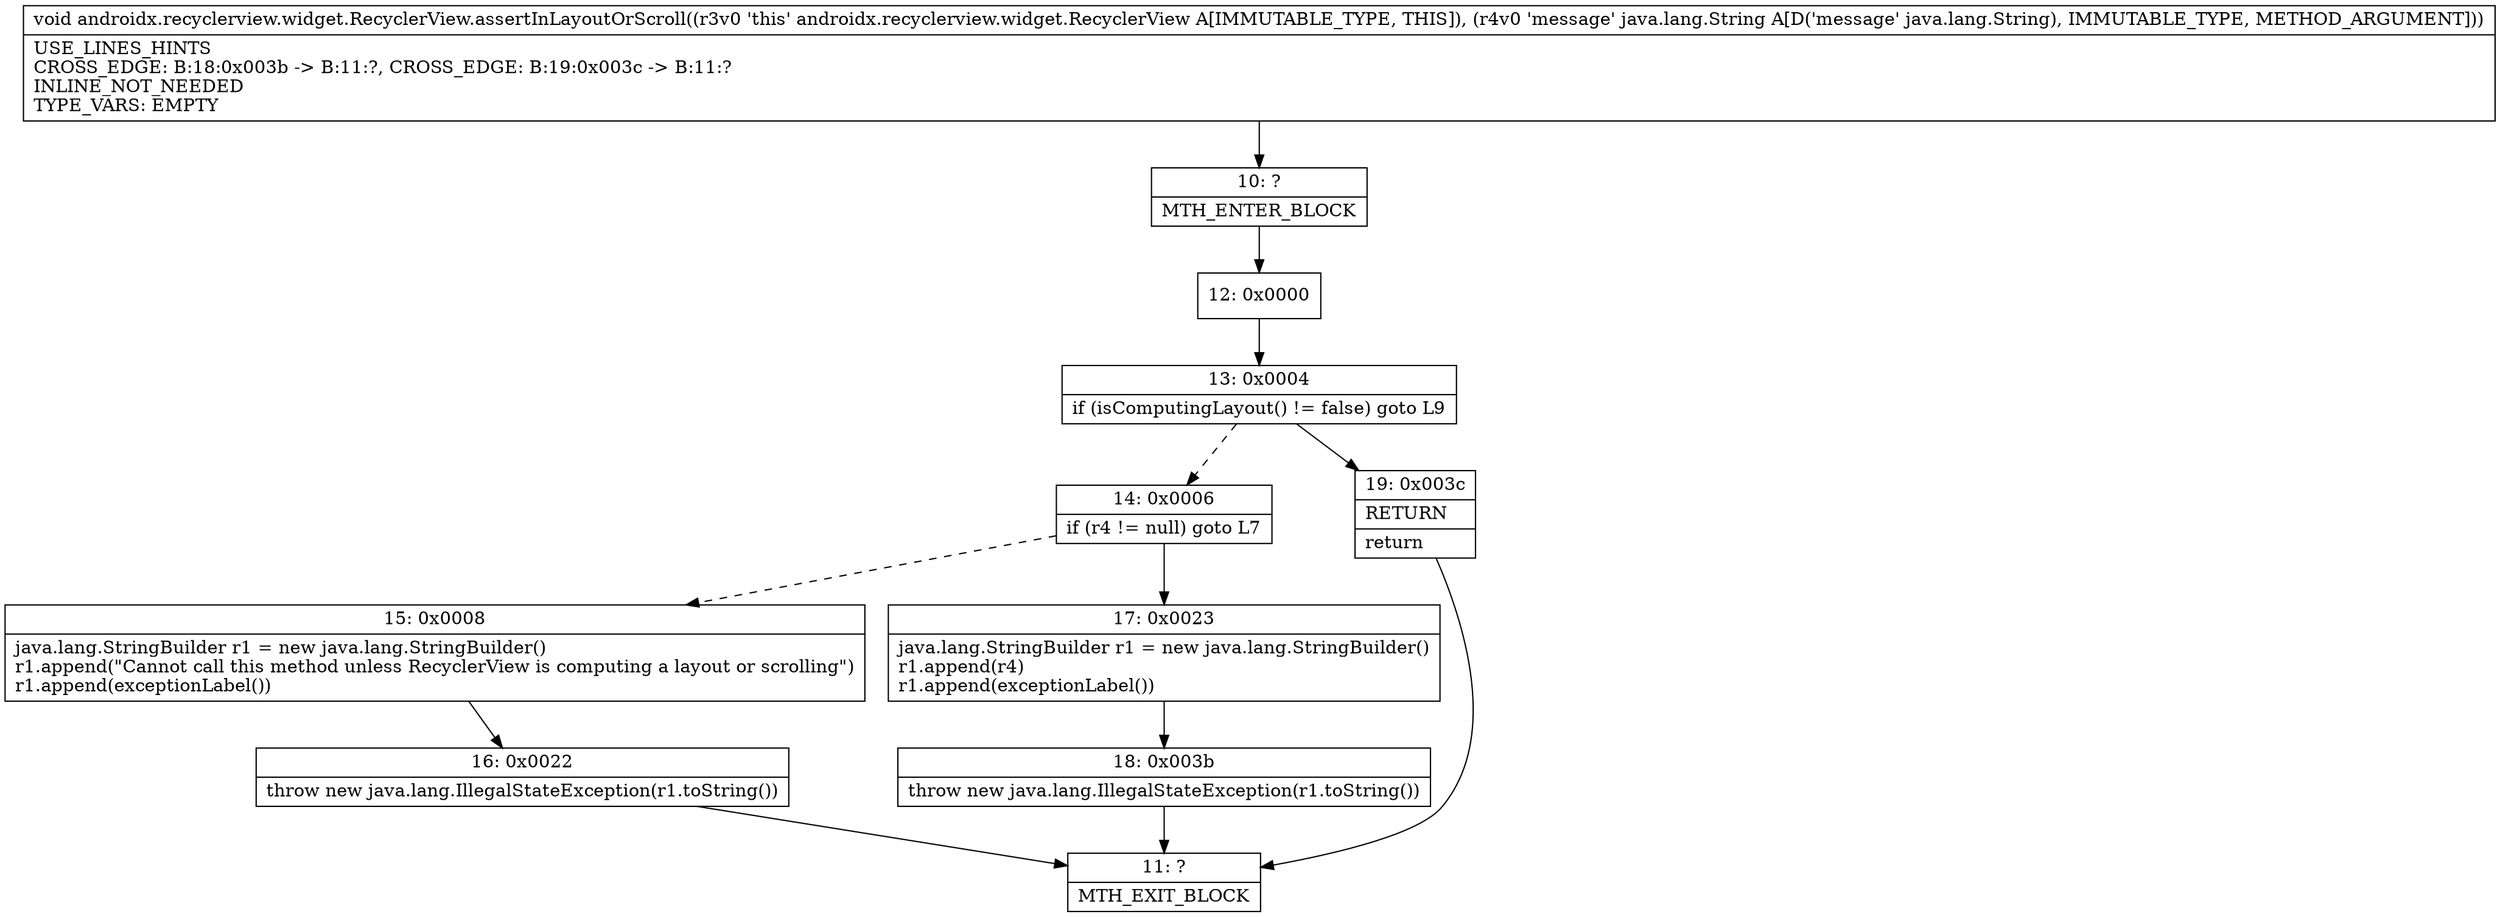 digraph "CFG forandroidx.recyclerview.widget.RecyclerView.assertInLayoutOrScroll(Ljava\/lang\/String;)V" {
Node_10 [shape=record,label="{10\:\ ?|MTH_ENTER_BLOCK\l}"];
Node_12 [shape=record,label="{12\:\ 0x0000}"];
Node_13 [shape=record,label="{13\:\ 0x0004|if (isComputingLayout() != false) goto L9\l}"];
Node_14 [shape=record,label="{14\:\ 0x0006|if (r4 != null) goto L7\l}"];
Node_15 [shape=record,label="{15\:\ 0x0008|java.lang.StringBuilder r1 = new java.lang.StringBuilder()\lr1.append(\"Cannot call this method unless RecyclerView is computing a layout or scrolling\")\lr1.append(exceptionLabel())\l}"];
Node_16 [shape=record,label="{16\:\ 0x0022|throw new java.lang.IllegalStateException(r1.toString())\l}"];
Node_11 [shape=record,label="{11\:\ ?|MTH_EXIT_BLOCK\l}"];
Node_17 [shape=record,label="{17\:\ 0x0023|java.lang.StringBuilder r1 = new java.lang.StringBuilder()\lr1.append(r4)\lr1.append(exceptionLabel())\l}"];
Node_18 [shape=record,label="{18\:\ 0x003b|throw new java.lang.IllegalStateException(r1.toString())\l}"];
Node_19 [shape=record,label="{19\:\ 0x003c|RETURN\l|return\l}"];
MethodNode[shape=record,label="{void androidx.recyclerview.widget.RecyclerView.assertInLayoutOrScroll((r3v0 'this' androidx.recyclerview.widget.RecyclerView A[IMMUTABLE_TYPE, THIS]), (r4v0 'message' java.lang.String A[D('message' java.lang.String), IMMUTABLE_TYPE, METHOD_ARGUMENT]))  | USE_LINES_HINTS\lCROSS_EDGE: B:18:0x003b \-\> B:11:?, CROSS_EDGE: B:19:0x003c \-\> B:11:?\lINLINE_NOT_NEEDED\lTYPE_VARS: EMPTY\l}"];
MethodNode -> Node_10;Node_10 -> Node_12;
Node_12 -> Node_13;
Node_13 -> Node_14[style=dashed];
Node_13 -> Node_19;
Node_14 -> Node_15[style=dashed];
Node_14 -> Node_17;
Node_15 -> Node_16;
Node_16 -> Node_11;
Node_17 -> Node_18;
Node_18 -> Node_11;
Node_19 -> Node_11;
}

